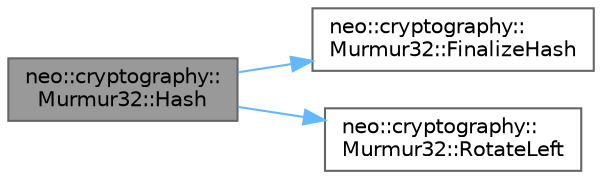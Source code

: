 digraph "neo::cryptography::Murmur32::Hash"
{
 // LATEX_PDF_SIZE
  bgcolor="transparent";
  edge [fontname=Helvetica,fontsize=10,labelfontname=Helvetica,labelfontsize=10];
  node [fontname=Helvetica,fontsize=10,shape=box,height=0.2,width=0.4];
  rankdir="LR";
  Node1 [id="Node000001",label="neo::cryptography::\lMurmur32::Hash",height=0.2,width=0.4,color="gray40", fillcolor="grey60", style="filled", fontcolor="black",tooltip="Computes Murmur32 hash of the given data."];
  Node1 -> Node2 [id="edge1_Node000001_Node000002",color="steelblue1",style="solid",tooltip=" "];
  Node2 [id="Node000002",label="neo::cryptography::\lMurmur32::FinalizeHash",height=0.2,width=0.4,color="grey40", fillcolor="white", style="filled",URL="$classneo_1_1cryptography_1_1_murmur32.html#a75df524ba96ad6ba17ee674fe18e847c",tooltip=" "];
  Node1 -> Node3 [id="edge2_Node000001_Node000003",color="steelblue1",style="solid",tooltip=" "];
  Node3 [id="Node000003",label="neo::cryptography::\lMurmur32::RotateLeft",height=0.2,width=0.4,color="grey40", fillcolor="white", style="filled",URL="$classneo_1_1cryptography_1_1_murmur32.html#a5c2116e49d8f3a96968c8ebc41804432",tooltip=" "];
}
